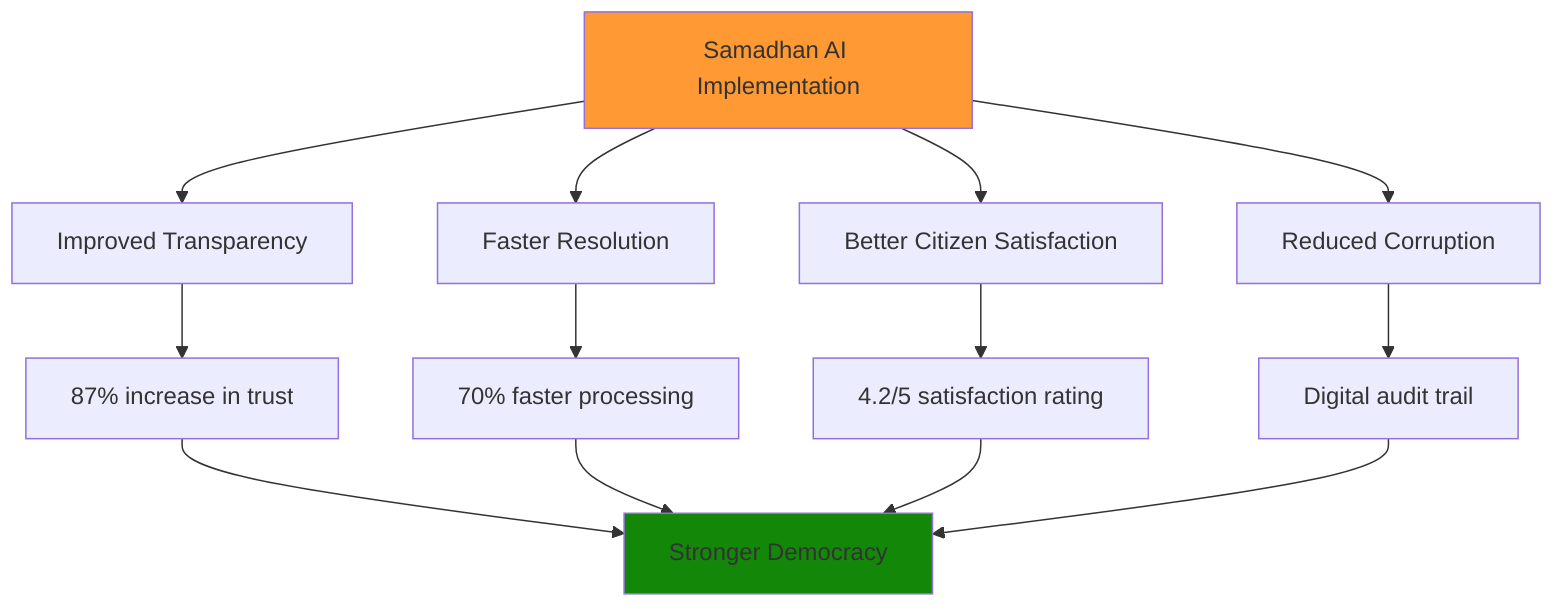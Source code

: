 graph TD
    A[Samadhan AI Implementation] --> B[Improved Transparency]
    A --> C[Faster Resolution]
    A --> D[Better Citizen Satisfaction]
    A --> E[Reduced Corruption]
    
    B --> F[87% increase in trust]
    C --> G[70% faster processing]
    D --> H[4.2/5 satisfaction rating]
    E --> I[Digital audit trail]
    
    F --> J[Stronger Democracy]
    G --> J
    H --> J
    I --> J
    
    style A fill:#ff9933
    style J fill:#138808
